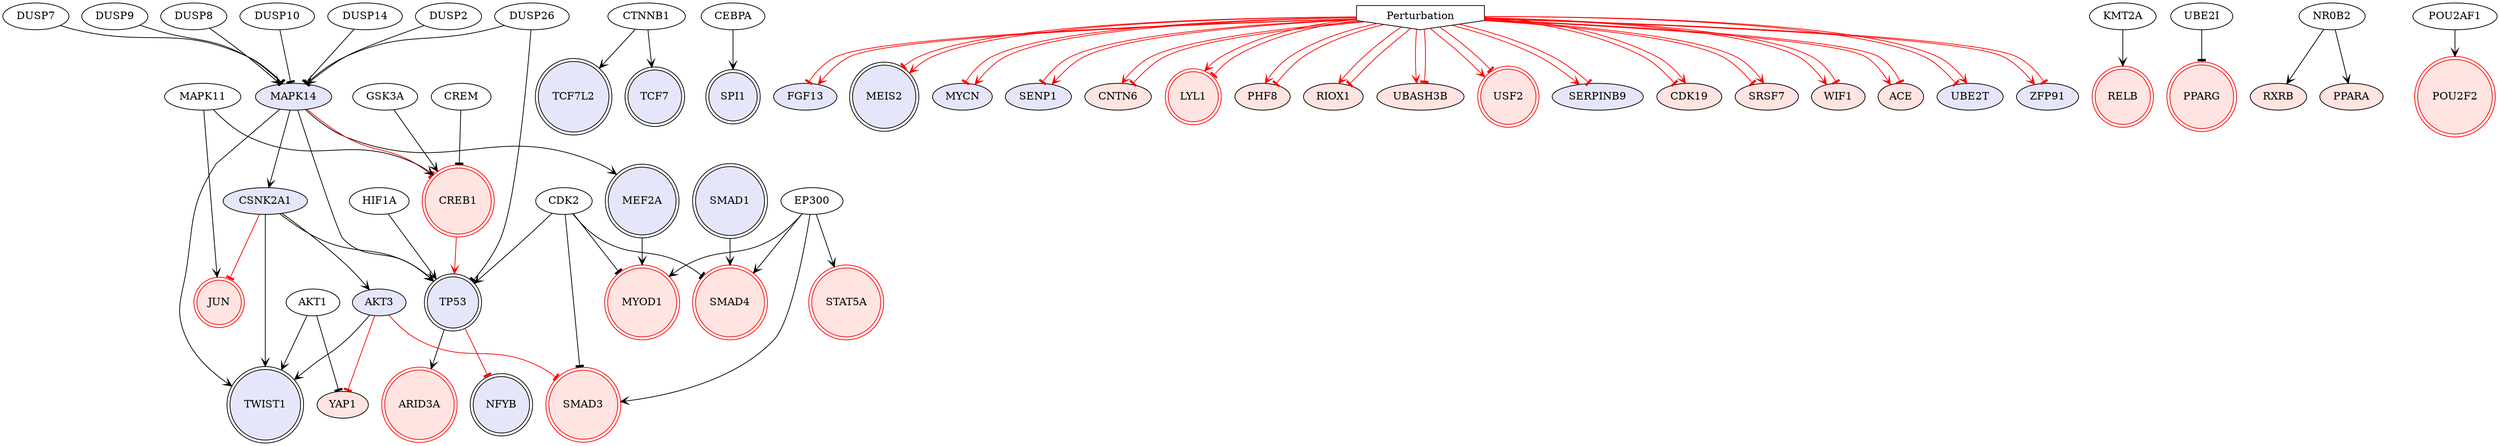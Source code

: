digraph {

HIF1A->TP53 [penwidth=1, color=NA, arrowhead="vee"]
CTNNB1->TCF7L2 [penwidth=1, color=NA, arrowhead="vee"]
TP53->NFYB [penwidth=1, color=red, arrowhead="tee"]
CEBPA->SPI1 [penwidth=1, color=NA, arrowhead="vee"]
CTNNB1->TCF7 [penwidth=1, color=NA, arrowhead="vee"]
DUSP10->MAPK14 [penwidth=1, color=NA, arrowhead="tee"]
MAPK14->CSNK2A1 [penwidth=1, color=black, arrowhead="vee"]
CSNK2A1->TWIST1 [penwidth=1, color=black, arrowhead="vee"]
AKT1->TWIST1 [penwidth=1, color=NA, arrowhead="vee"]
CDK2->TP53 [penwidth=1, color=NA, arrowhead="vee"]
MAPK14->TWIST1 [penwidth=1, color=black, arrowhead="vee"]
MAPK14->TP53 [penwidth=1, color=black, arrowhead="vee"]
CSNK2A1->TP53 [penwidth=1, color=black, arrowhead="vee"]
MAPK14->MEF2A [penwidth=1, color=black, arrowhead="vee"]
CREB1->TP53 [penwidth=1, color=red, arrowhead="vee"]
Perturbation->FGF13 [penwidth=1, color=red, arrowhead="tee"]
Perturbation->MEIS2 [penwidth=1, color=red, arrowhead="tee"]
Perturbation->MYCN [penwidth=1, color=red, arrowhead="tee"]
Perturbation->SENP1 [penwidth=1, color=red, arrowhead="tee"]
TP53->ARID3A [penwidth=1, color=black, arrowhead="vee"]
KMT2A->RELB [penwidth=1, color=NA, arrowhead="vee"]
UBE2I->PPARG [penwidth=1, color=NA, arrowhead="tee"]
EP300->STAT5A [penwidth=1, color=NA, arrowhead="vee"]
SMAD1->SMAD4 [penwidth=1, color=black, arrowhead="vee"]
MAPK14->CREB1 [penwidth=1, color=red, arrowhead="tee"]
EP300->SMAD4 [penwidth=1, color=NA, arrowhead="vee"]
NR0B2->RXRB [penwidth=1, color=NA, arrowhead="vee"]
NR0B2->PPARA [penwidth=1, color=NA, arrowhead="vee"]
GSK3A->CREB1 [penwidth=1, color=NA, arrowhead="vee"]
CREM->CREB1 [penwidth=1, color=NA, arrowhead="tee"]
CDK2->SMAD3 [penwidth=1, color=NA, arrowhead="tee"]
EP300->SMAD3 [penwidth=1, color=NA, arrowhead="vee"]
AKT1->YAP1 [penwidth=1, color=NA, arrowhead="tee"]
CSNK2A1->JUN [penwidth=1, color=red, arrowhead="tee"]
EP300->MYOD1 [penwidth=1, color=NA, arrowhead="vee"]
MEF2A->MYOD1 [penwidth=1, color=black, arrowhead="vee"]
CDK2->MYOD1 [penwidth=1, color=NA, arrowhead="tee"]
POU2AF1->POU2F2 [penwidth=1, color=NA, arrowhead="vee"]
MAPK11->CREB1 [penwidth=1, color=NA, arrowhead="vee"]
CDK2->SMAD4 [penwidth=1, color=NA, arrowhead="tee"]
MAPK11->JUN [penwidth=1, color=NA, arrowhead="vee"]
Perturbation->CNTN6 [penwidth=1, color=red, arrowhead="vee"]
Perturbation->LYL1 [penwidth=1, color=red, arrowhead="vee"]
Perturbation->PHF8 [penwidth=1, color=red, arrowhead="vee"]
Perturbation->RIOX1 [penwidth=1, color=red, arrowhead="vee"]
Perturbation->UBASH3B [penwidth=1, color=red, arrowhead="vee"]
Perturbation->USF2 [penwidth=1, color=red, arrowhead="vee"]
DUSP14->MAPK14 [penwidth=1, color=NA, arrowhead="tee"]
Perturbation->MEIS2 [penwidth=1, color=red, arrowhead="vee"]
Perturbation->MYCN [penwidth=1, color=red, arrowhead="vee"]
Perturbation->SENP1 [penwidth=1, color=red, arrowhead="vee"]
Perturbation->SERPINB9 [penwidth=1, color=red, arrowhead="vee"]
Perturbation->CDK19 [penwidth=1, color=red, arrowhead="tee"]
Perturbation->CNTN6 [penwidth=1, color=red, arrowhead="tee"]
Perturbation->LYL1 [penwidth=1, color=red, arrowhead="tee"]
Perturbation->PHF8 [penwidth=1, color=red, arrowhead="tee"]
Perturbation->RIOX1 [penwidth=1, color=red, arrowhead="tee"]
Perturbation->UBASH3B [penwidth=1, color=red, arrowhead="tee"]
Perturbation->USF2 [penwidth=1, color=red, arrowhead="tee"]
DUSP2->MAPK14 [penwidth=1, color=NA, arrowhead="vee"]
AKT3->TWIST1 [penwidth=1, color=black, arrowhead="vee"]
CSNK2A1->AKT3 [penwidth=1, color=black, arrowhead="vee"]
Perturbation->FGF13 [penwidth=1, color=red, arrowhead="vee"]
AKT3->SMAD3 [penwidth=1, color=red, arrowhead="tee"]
AKT3->YAP1 [penwidth=1, color=red, arrowhead="tee"]
Perturbation->SERPINB9 [penwidth=1, color=red, arrowhead="tee"]
DUSP7->MAPK14 [penwidth=1, color=NA, arrowhead="tee"]
Perturbation->SRSF7 [penwidth=1, color=red, arrowhead="tee"]
DUSP9->MAPK14 [penwidth=1, color=NA, arrowhead="tee"]
Perturbation->WIF1 [penwidth=1, color=red, arrowhead="vee"]
DUSP26->TP53 [penwidth=1, color=NA, arrowhead="tee"]
DUSP26->MAPK14 [penwidth=1, color=NA, arrowhead="tee"]
Perturbation->ACE [penwidth=1, color=red, arrowhead="vee"]
Perturbation->WIF1 [penwidth=1, color=red, arrowhead="tee"]
DUSP8->MAPK14 [penwidth=1, color=NA, arrowhead="vee"]
Perturbation->CDK19 [penwidth=1, color=red, arrowhead="vee"]
Perturbation->SRSF7 [penwidth=1, color=red, arrowhead="vee"]
Perturbation->ACE [penwidth=1, color=red, arrowhead="tee"]
Perturbation->UBE2T [penwidth=1, color=red, arrowhead="tee"]
Perturbation->UBE2T [penwidth=1, color=red, arrowhead="vee"]
Perturbation->ZFP91 [penwidth=1, color=red, arrowhead="vee"]
Perturbation->ZFP91 [penwidth=1, color=red, arrowhead="tee"]
Perturbation [style=filled, color=black, fillcolor=white, shape=invhouse];
USF2 [style=filled, color=red, fillcolor=mistyrose, shape=doublecircle];
CREB1 [style=filled, color=red, fillcolor=mistyrose, shape=doublecircle];
POU2F2 [style=filled, color=red, fillcolor=mistyrose, shape=doublecircle];
LYL1 [style=filled, color=red, fillcolor=mistyrose, shape=doublecircle];
TWIST1 [style=filled, color=black, fillcolor=lavender, shape=doublecircle];
SMAD1 [style=filled, color=black, fillcolor=lavender, shape=doublecircle];
TCF7 [style=filled, color=black, fillcolor=lavender, shape=doublecircle];
STAT5A [style=filled, color=red, fillcolor=mistyrose, shape=doublecircle];
NFYB [style=filled, color=black, fillcolor=lavender, shape=doublecircle];
SMAD3 [style=filled, color=red, fillcolor=mistyrose, shape=doublecircle];
PPARG [style=filled, color=red, fillcolor=mistyrose, shape=doublecircle];
MYOD1 [style=filled, color=red, fillcolor=mistyrose, shape=doublecircle];
MEF2A [style=filled, color=black, fillcolor=lavender, shape=doublecircle];
SMAD4 [style=filled, color=red, fillcolor=mistyrose, shape=doublecircle];
SPI1 [style=filled, color=black, fillcolor=lavender, shape=doublecircle];
MEIS2 [style=filled, color=black, fillcolor=lavender, shape=doublecircle];
ARID3A [style=filled, color=red, fillcolor=mistyrose, shape=doublecircle];
TP53 [style=filled, color=black, fillcolor=lavender, shape=doublecircle];
JUN [style=filled, color=red, fillcolor=mistyrose, shape=doublecircle];
RELB [style=filled, color=red, fillcolor=mistyrose, shape=doublecircle];
TCF7L2 [style=filled, color=black, fillcolor=lavender, shape=doublecircle];
MAPK14 [style=filled, fillcolor=lavender];
CSNK2A1 [style=filled, fillcolor=lavender];
AKT3 [style=filled, fillcolor=lavender];
FGF13 [style=filled, fillcolor=lavender];
MYCN [style=filled, fillcolor=lavender];
SENP1 [style=filled, fillcolor=lavender];
RXRB [style=filled, fillcolor=mistyrose];
PPARA [style=filled, fillcolor=mistyrose];
YAP1 [style=filled, fillcolor=mistyrose];
CNTN6 [style=filled, fillcolor=mistyrose];
PHF8 [style=filled, fillcolor=mistyrose];
RIOX1 [style=filled, fillcolor=mistyrose];
UBASH3B [style=filled, fillcolor=mistyrose];
SERPINB9 [style=filled, fillcolor=lavender];
CDK19 [style=filled, fillcolor=mistyrose];
SRSF7 [style=filled, fillcolor=mistyrose];
WIF1 [style=filled, fillcolor=mistyrose];
ACE [style=filled, fillcolor=mistyrose];
UBE2T [style=filled, fillcolor=lavender];
ZFP91 [style=filled, fillcolor=lavender];


}
